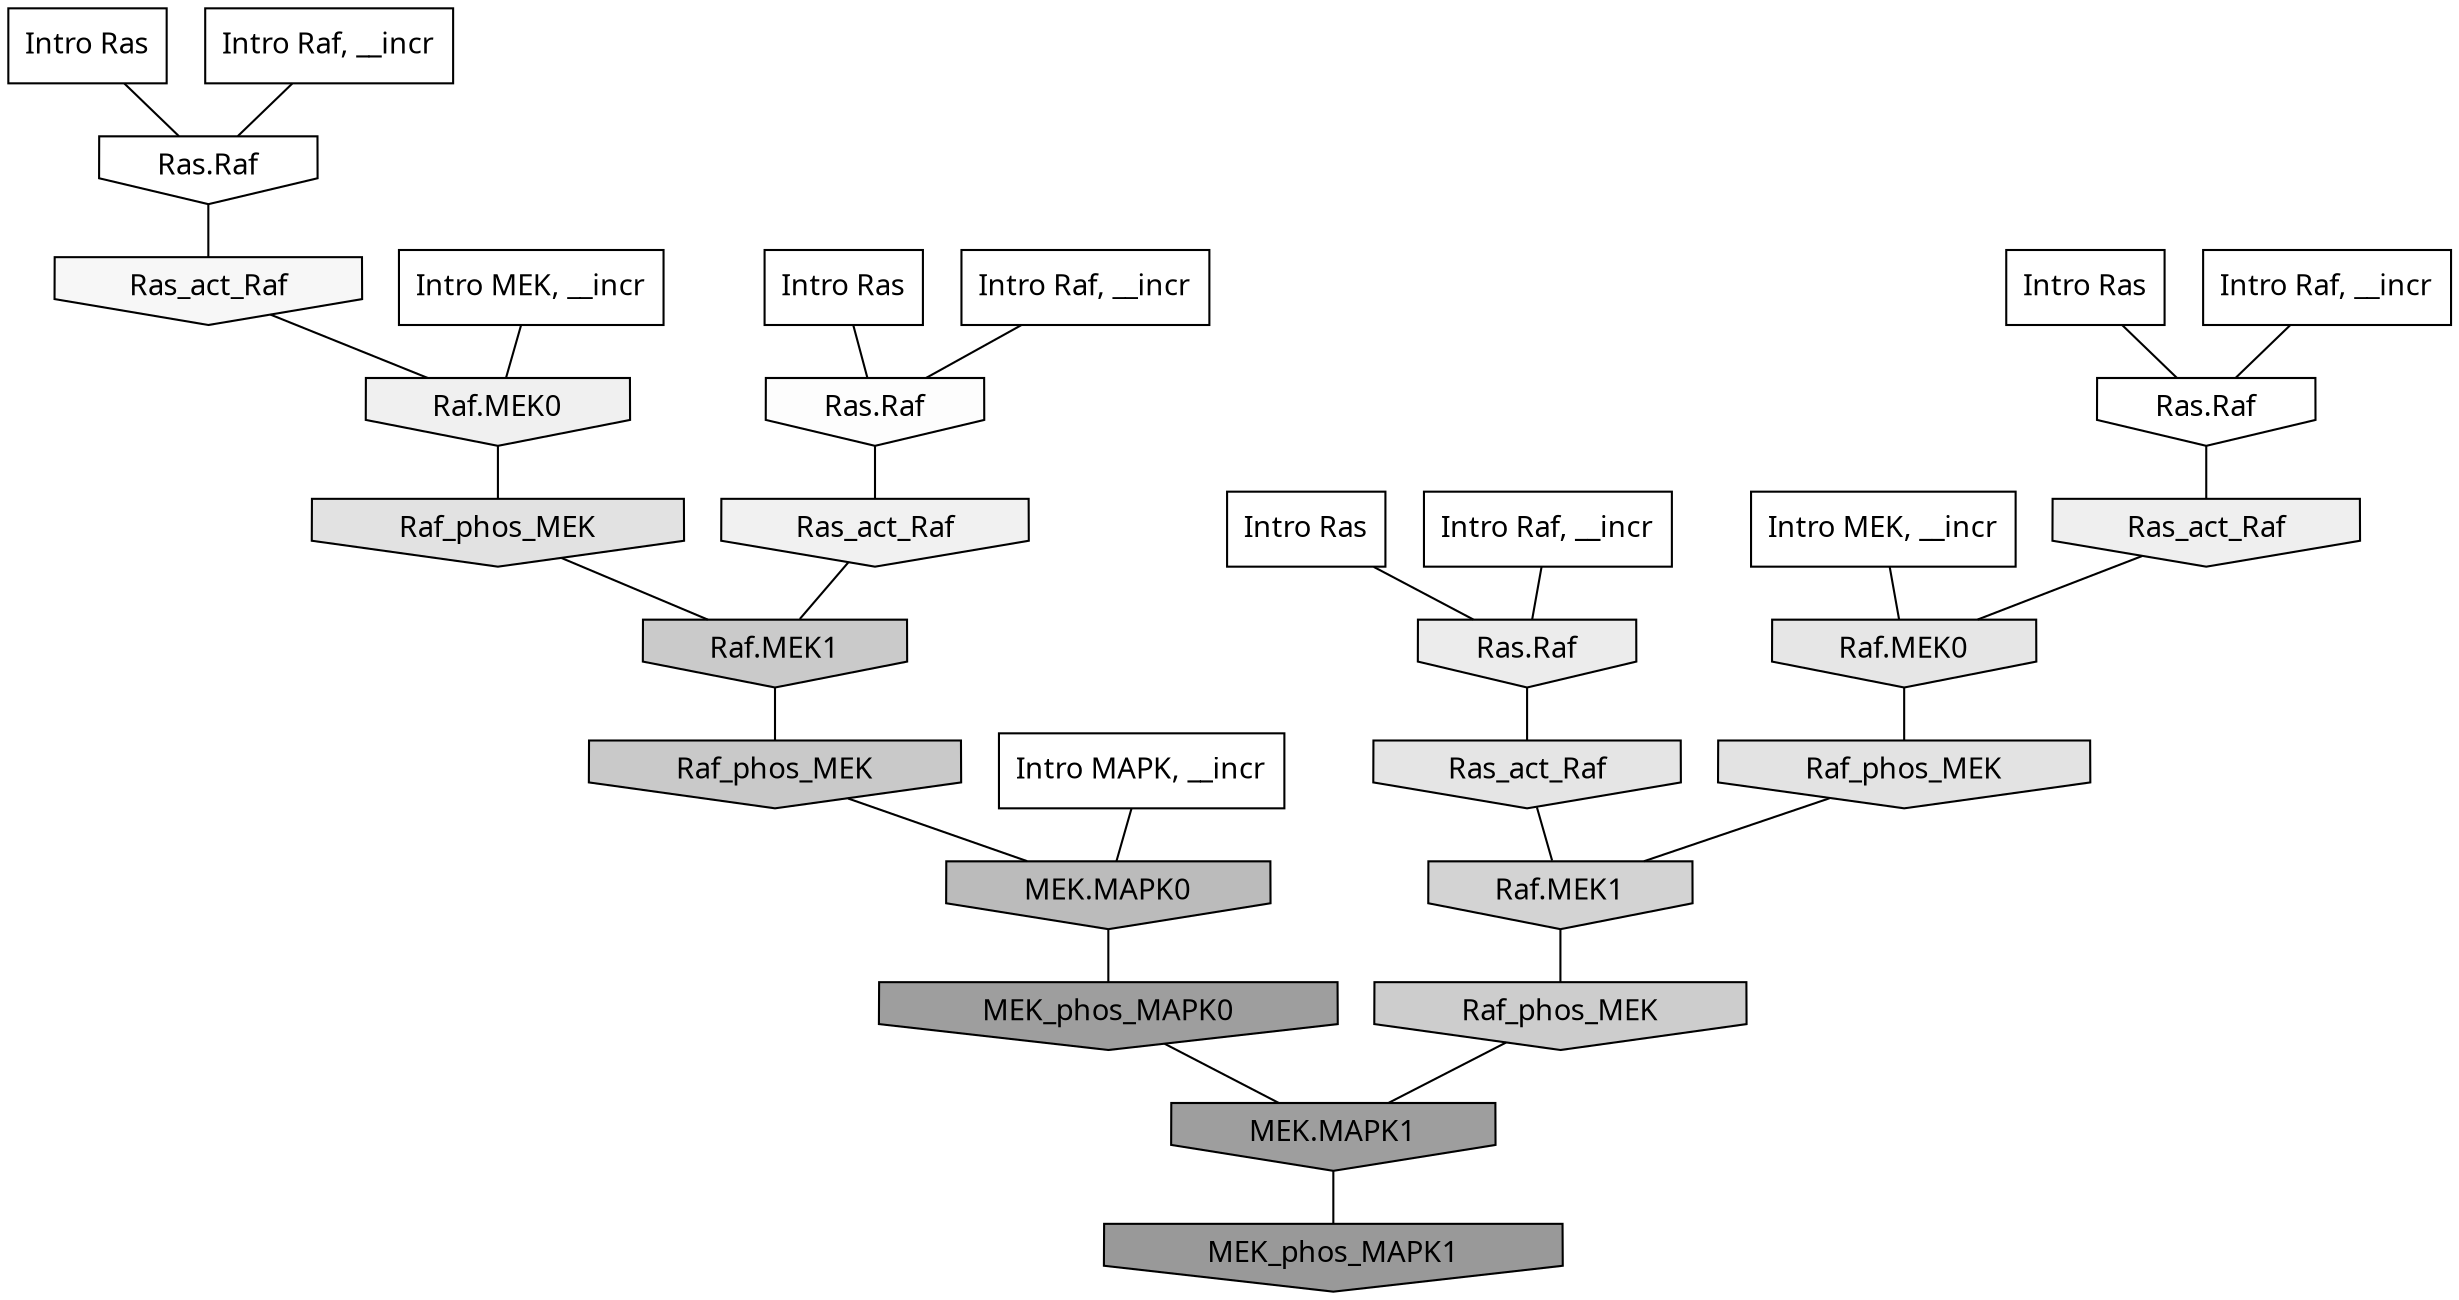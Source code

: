 digraph G{
  rankdir="TB";
  ranksep=0.30;
  node [fontname="CMU Serif"];
  edge [fontname="CMU Serif"];
  
  2 [label="Intro Ras", shape=rectangle, style=filled, fillcolor="0.000 0.000 1.000"]
  
  8 [label="Intro Ras", shape=rectangle, style=filled, fillcolor="0.000 0.000 1.000"]
  
  18 [label="Intro Ras", shape=rectangle, style=filled, fillcolor="0.000 0.000 1.000"]
  
  83 [label="Intro Ras", shape=rectangle, style=filled, fillcolor="0.000 0.000 1.000"]
  
  550 [label="Intro Raf, __incr", shape=rectangle, style=filled, fillcolor="0.000 0.000 1.000"]
  
  782 [label="Intro Raf, __incr", shape=rectangle, style=filled, fillcolor="0.000 0.000 1.000"]
  
  800 [label="Intro Raf, __incr", shape=rectangle, style=filled, fillcolor="0.000 0.000 1.000"]
  
  1013 [label="Intro Raf, __incr", shape=rectangle, style=filled, fillcolor="0.000 0.000 1.000"]
  
  1130 [label="Intro MEK, __incr", shape=rectangle, style=filled, fillcolor="0.000 0.000 1.000"]
  
  1377 [label="Intro MEK, __incr", shape=rectangle, style=filled, fillcolor="0.000 0.000 1.000"]
  
  2766 [label="Intro MAPK, __incr", shape=rectangle, style=filled, fillcolor="0.000 0.000 1.000"]
  
  3247 [label="Ras.Raf", shape=invhouse, style=filled, fillcolor="0.000 0.000 1.000"]
  
  3322 [label="Ras.Raf", shape=invhouse, style=filled, fillcolor="0.000 0.000 0.998"]
  
  3382 [label="Ras.Raf", shape=invhouse, style=filled, fillcolor="0.000 0.000 0.990"]
  
  3560 [label="Ras_act_Raf", shape=invhouse, style=filled, fillcolor="0.000 0.000 0.966"]
  
  3841 [label="Ras_act_Raf", shape=invhouse, style=filled, fillcolor="0.000 0.000 0.943"]
  
  3891 [label="Raf.MEK0", shape=invhouse, style=filled, fillcolor="0.000 0.000 0.940"]
  
  3954 [label="Ras_act_Raf", shape=invhouse, style=filled, fillcolor="0.000 0.000 0.937"]
  
  4204 [label="Ras.Raf", shape=invhouse, style=filled, fillcolor="0.000 0.000 0.922"]
  
  4588 [label="Raf.MEK0", shape=invhouse, style=filled, fillcolor="0.000 0.000 0.899"]
  
  4657 [label="Ras_act_Raf", shape=invhouse, style=filled, fillcolor="0.000 0.000 0.895"]
  
  4798 [label="Raf_phos_MEK", shape=invhouse, style=filled, fillcolor="0.000 0.000 0.888"]
  
  4900 [label="Raf_phos_MEK", shape=invhouse, style=filled, fillcolor="0.000 0.000 0.883"]
  
  6060 [label="Raf.MEK1", shape=invhouse, style=filled, fillcolor="0.000 0.000 0.825"]
  
  6685 [label="Raf_phos_MEK", shape=invhouse, style=filled, fillcolor="0.000 0.000 0.801"]
  
  7002 [label="Raf.MEK1", shape=invhouse, style=filled, fillcolor="0.000 0.000 0.791"]
  
  7074 [label="Raf_phos_MEK", shape=invhouse, style=filled, fillcolor="0.000 0.000 0.789"]
  
  9126 [label="MEK.MAPK0", shape=invhouse, style=filled, fillcolor="0.000 0.000 0.734"]
  
  16446 [label="MEK_phos_MAPK0", shape=invhouse, style=filled, fillcolor="0.000 0.000 0.619"]
  
  16447 [label="MEK.MAPK1", shape=invhouse, style=filled, fillcolor="0.000 0.000 0.619"]
  
  17248 [label="MEK_phos_MAPK1", shape=invhouse, style=filled, fillcolor="0.000 0.000 0.600"]
  
  
  16447 -> 17248 [dir=none, color="0.000 0.000 0.000"] 
  16446 -> 16447 [dir=none, color="0.000 0.000 0.000"] 
  9126 -> 16446 [dir=none, color="0.000 0.000 0.000"] 
  7074 -> 9126 [dir=none, color="0.000 0.000 0.000"] 
  7002 -> 7074 [dir=none, color="0.000 0.000 0.000"] 
  6685 -> 16447 [dir=none, color="0.000 0.000 0.000"] 
  6060 -> 6685 [dir=none, color="0.000 0.000 0.000"] 
  4900 -> 7002 [dir=none, color="0.000 0.000 0.000"] 
  4798 -> 6060 [dir=none, color="0.000 0.000 0.000"] 
  4657 -> 6060 [dir=none, color="0.000 0.000 0.000"] 
  4588 -> 4798 [dir=none, color="0.000 0.000 0.000"] 
  4204 -> 4657 [dir=none, color="0.000 0.000 0.000"] 
  3954 -> 4588 [dir=none, color="0.000 0.000 0.000"] 
  3891 -> 4900 [dir=none, color="0.000 0.000 0.000"] 
  3841 -> 7002 [dir=none, color="0.000 0.000 0.000"] 
  3560 -> 3891 [dir=none, color="0.000 0.000 0.000"] 
  3382 -> 3841 [dir=none, color="0.000 0.000 0.000"] 
  3322 -> 3560 [dir=none, color="0.000 0.000 0.000"] 
  3247 -> 3954 [dir=none, color="0.000 0.000 0.000"] 
  2766 -> 9126 [dir=none, color="0.000 0.000 0.000"] 
  1377 -> 3891 [dir=none, color="0.000 0.000 0.000"] 
  1130 -> 4588 [dir=none, color="0.000 0.000 0.000"] 
  1013 -> 4204 [dir=none, color="0.000 0.000 0.000"] 
  800 -> 3382 [dir=none, color="0.000 0.000 0.000"] 
  782 -> 3247 [dir=none, color="0.000 0.000 0.000"] 
  550 -> 3322 [dir=none, color="0.000 0.000 0.000"] 
  83 -> 3247 [dir=none, color="0.000 0.000 0.000"] 
  18 -> 4204 [dir=none, color="0.000 0.000 0.000"] 
  8 -> 3382 [dir=none, color="0.000 0.000 0.000"] 
  2 -> 3322 [dir=none, color="0.000 0.000 0.000"] 
  
  }
